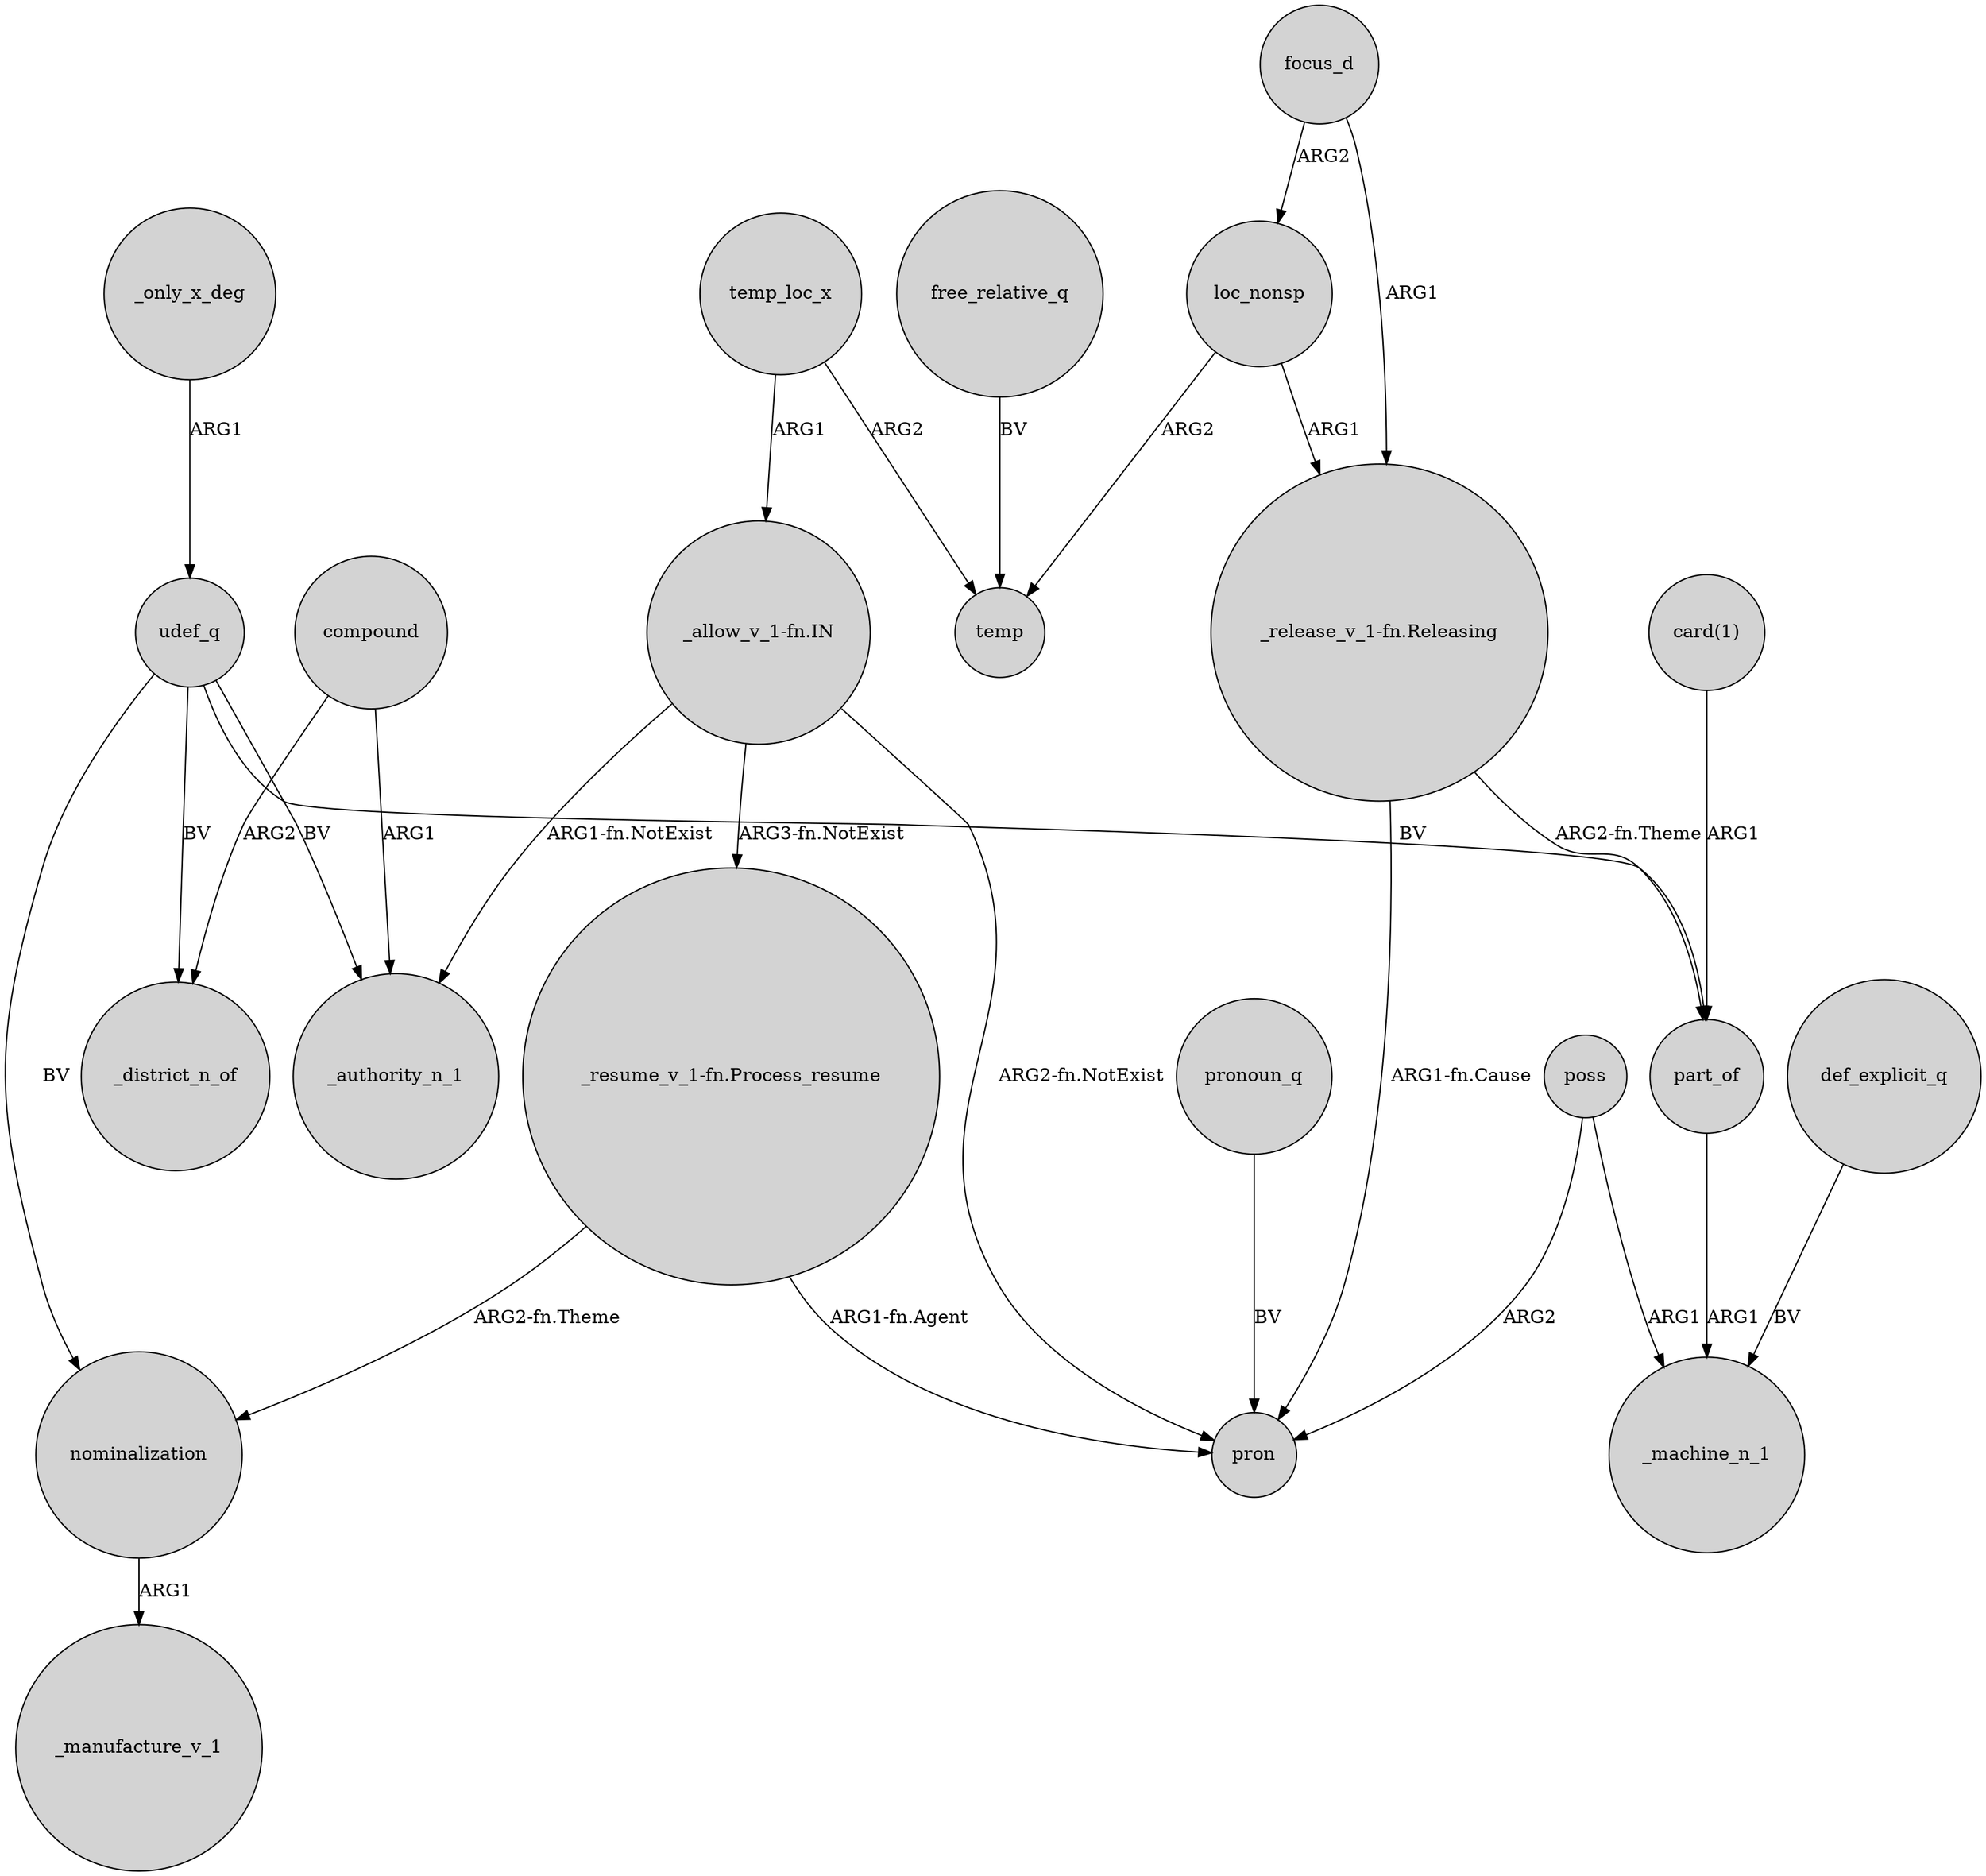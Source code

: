 digraph {
	node [shape=circle style=filled]
	_only_x_deg -> udef_q [label=ARG1]
	focus_d -> loc_nonsp [label=ARG2]
	udef_q -> part_of [label=BV]
	compound -> _authority_n_1 [label=ARG1]
	poss -> pron [label=ARG2]
	"_allow_v_1-fn.IN" -> pron [label="ARG2-fn.NotExist"]
	def_explicit_q -> _machine_n_1 [label=BV]
	"_release_v_1-fn.Releasing" -> pron [label="ARG1-fn.Cause"]
	loc_nonsp -> "_release_v_1-fn.Releasing" [label=ARG1]
	temp_loc_x -> "_allow_v_1-fn.IN" [label=ARG1]
	"_allow_v_1-fn.IN" -> _authority_n_1 [label="ARG1-fn.NotExist"]
	nominalization -> _manufacture_v_1 [label=ARG1]
	"_resume_v_1-fn.Process_resume" -> pron [label="ARG1-fn.Agent"]
	"_release_v_1-fn.Releasing" -> part_of [label="ARG2-fn.Theme"]
	"_allow_v_1-fn.IN" -> "_resume_v_1-fn.Process_resume" [label="ARG3-fn.NotExist"]
	pronoun_q -> pron [label=BV]
	temp_loc_x -> temp [label=ARG2]
	loc_nonsp -> temp [label=ARG2]
	udef_q -> _authority_n_1 [label=BV]
	compound -> _district_n_of [label=ARG2]
	poss -> _machine_n_1 [label=ARG1]
	udef_q -> nominalization [label=BV]
	"card(1)" -> part_of [label=ARG1]
	udef_q -> _district_n_of [label=BV]
	part_of -> _machine_n_1 [label=ARG1]
	free_relative_q -> temp [label=BV]
	focus_d -> "_release_v_1-fn.Releasing" [label=ARG1]
	"_resume_v_1-fn.Process_resume" -> nominalization [label="ARG2-fn.Theme"]
}
